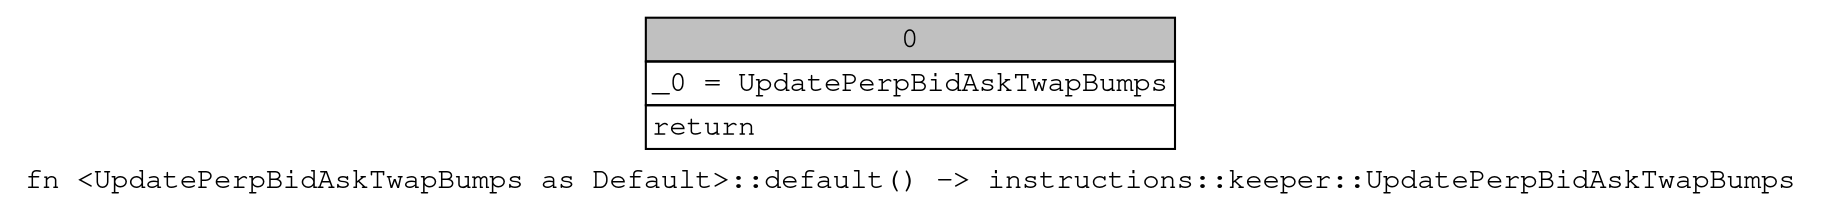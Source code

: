 digraph Mir_0_10930 {
    graph [fontname="Courier, monospace"];
    node [fontname="Courier, monospace"];
    edge [fontname="Courier, monospace"];
    label=<fn &lt;UpdatePerpBidAskTwapBumps as Default&gt;::default() -&gt; instructions::keeper::UpdatePerpBidAskTwapBumps<br align="left"/>>;
    bb0__0_10930 [shape="none", label=<<table border="0" cellborder="1" cellspacing="0"><tr><td bgcolor="gray" align="center" colspan="1">0</td></tr><tr><td align="left" balign="left">_0 = UpdatePerpBidAskTwapBumps<br/></td></tr><tr><td align="left">return</td></tr></table>>];
}
